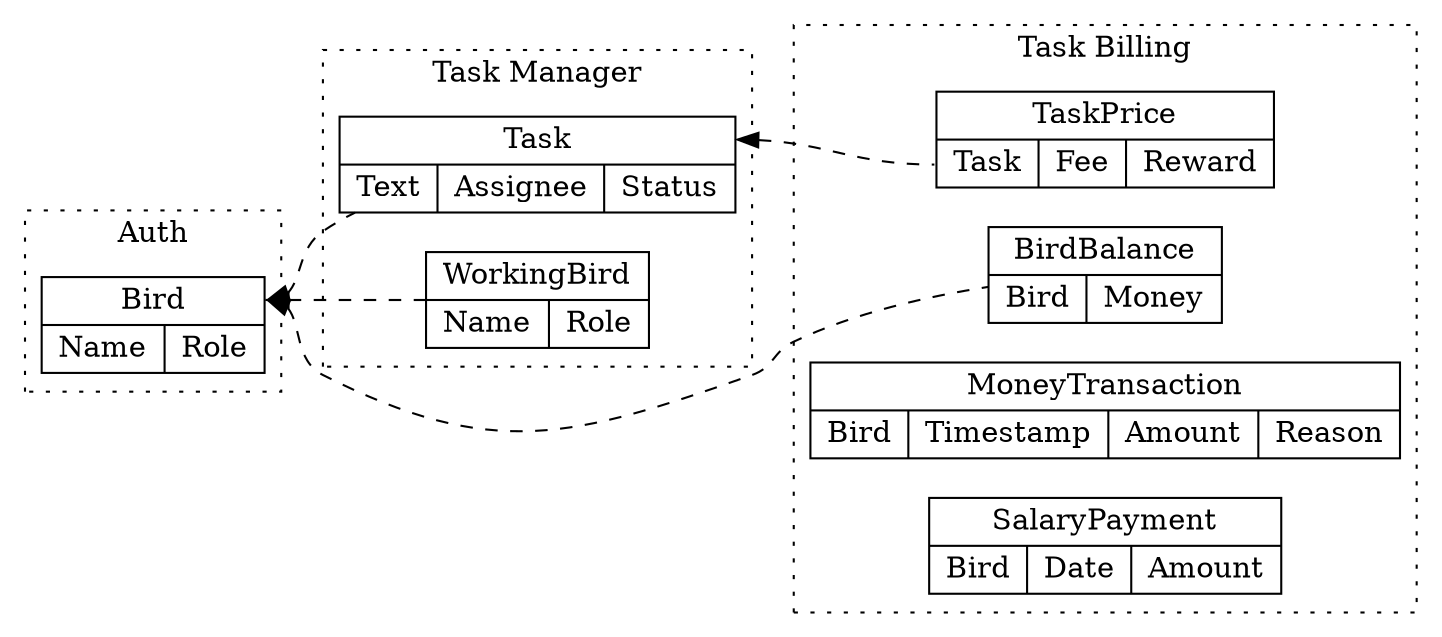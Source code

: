 digraph DataModel {
  graph[style=dotted]
  node[shape=record]
  rankdir=LR

  subgraph cluster_Auth {
    label=Auth
    Bird [label="<x> Bird | {Name | Role}"];
  }

  subgraph cluster_TaskManagement {
    label="Task Manager"
    Task [label="<x> Task | {Text | <ass> Assignee | Status}"];
    WorkingBird [label="<x> WorkingBird | {Name | Role}"];
  }

  subgraph cluster_TaskBilling {
    label="Task Billing"
    TaskPrice [label="TaskPrice | {<task> Task | Fee | Reward}"];
    Balance [label="BirdBalance | {<bird> Bird | Money}"];

    MoneyTransaction [
      label="MoneyTransaction | {Bird | Timestamp | Amount | Reason}"
    ];

    SalaryPayment [label="SalaryPayment | {Bird | Date | Amount}"];
  }



  edge[style=dashed dir=back];
  Bird:x -> {Task:ass, WorkingBird:x, Balance:bird};
  Task:x -> TaskPrice:task;
}
